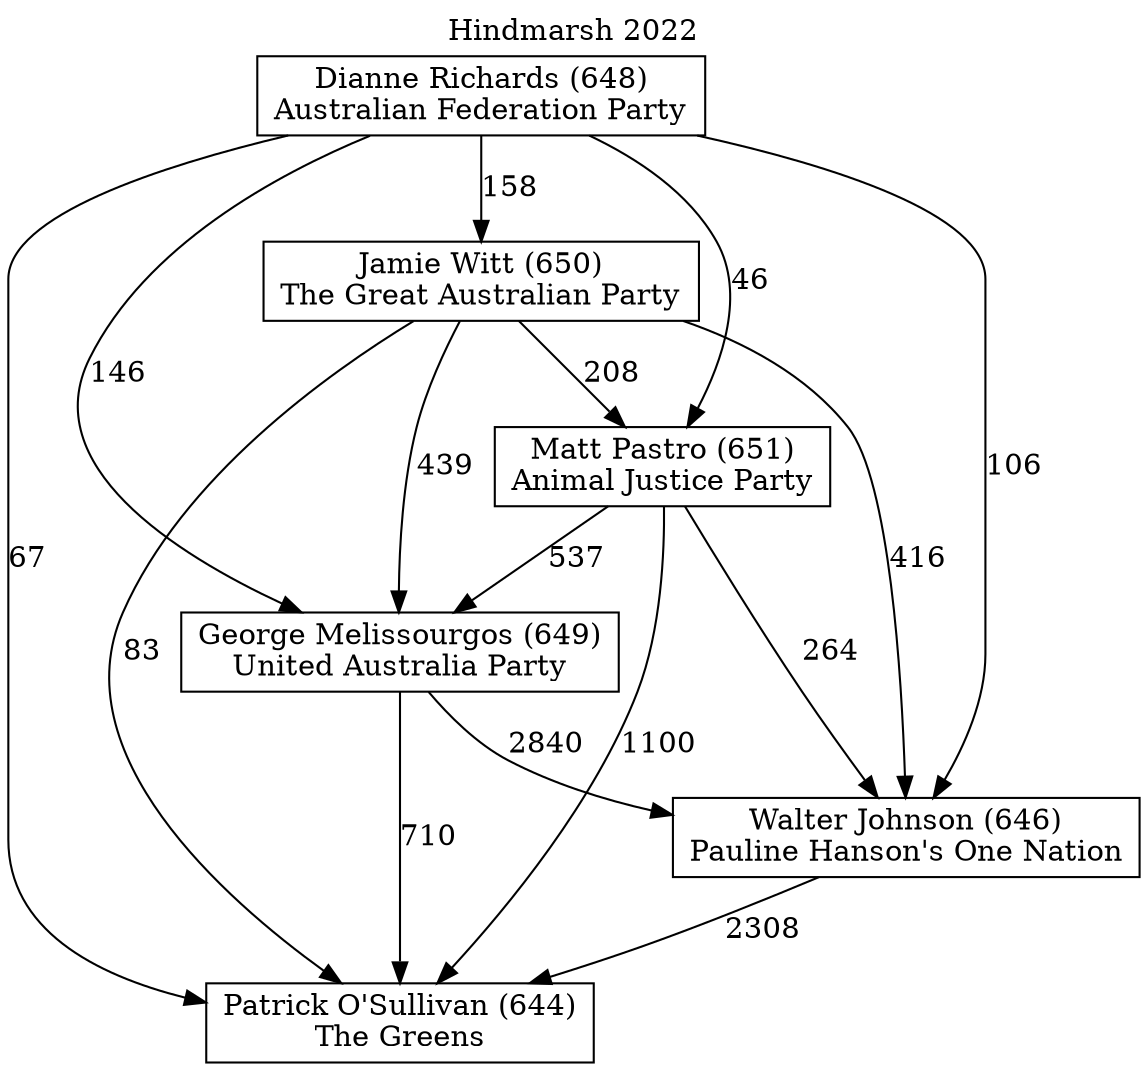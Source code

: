 // House preference flow
digraph "Patrick O'Sullivan (644)_Hindmarsh_2022" {
	graph [label="Hindmarsh 2022" labelloc=t mclimit=10]
	node [shape=box]
	"Dianne Richards (648)" [label="Dianne Richards (648)
Australian Federation Party"]
	"George Melissourgos (649)" [label="George Melissourgos (649)
United Australia Party"]
	"Patrick O'Sullivan (644)" [label="Patrick O'Sullivan (644)
The Greens"]
	"Matt Pastro (651)" [label="Matt Pastro (651)
Animal Justice Party"]
	"Walter Johnson (646)" [label="Walter Johnson (646)
Pauline Hanson's One Nation"]
	"Jamie Witt (650)" [label="Jamie Witt (650)
The Great Australian Party"]
	"Dianne Richards (648)" -> "Patrick O'Sullivan (644)" [label=67]
	"Dianne Richards (648)" -> "Jamie Witt (650)" [label=158]
	"Jamie Witt (650)" -> "Walter Johnson (646)" [label=416]
	"Dianne Richards (648)" -> "George Melissourgos (649)" [label=146]
	"Jamie Witt (650)" -> "Matt Pastro (651)" [label=208]
	"Matt Pastro (651)" -> "George Melissourgos (649)" [label=537]
	"George Melissourgos (649)" -> "Walter Johnson (646)" [label=2840]
	"Jamie Witt (650)" -> "George Melissourgos (649)" [label=439]
	"Matt Pastro (651)" -> "Patrick O'Sullivan (644)" [label=1100]
	"Dianne Richards (648)" -> "Walter Johnson (646)" [label=106]
	"Dianne Richards (648)" -> "Matt Pastro (651)" [label=46]
	"Walter Johnson (646)" -> "Patrick O'Sullivan (644)" [label=2308]
	"Matt Pastro (651)" -> "Walter Johnson (646)" [label=264]
	"George Melissourgos (649)" -> "Patrick O'Sullivan (644)" [label=710]
	"Jamie Witt (650)" -> "Patrick O'Sullivan (644)" [label=83]
}
